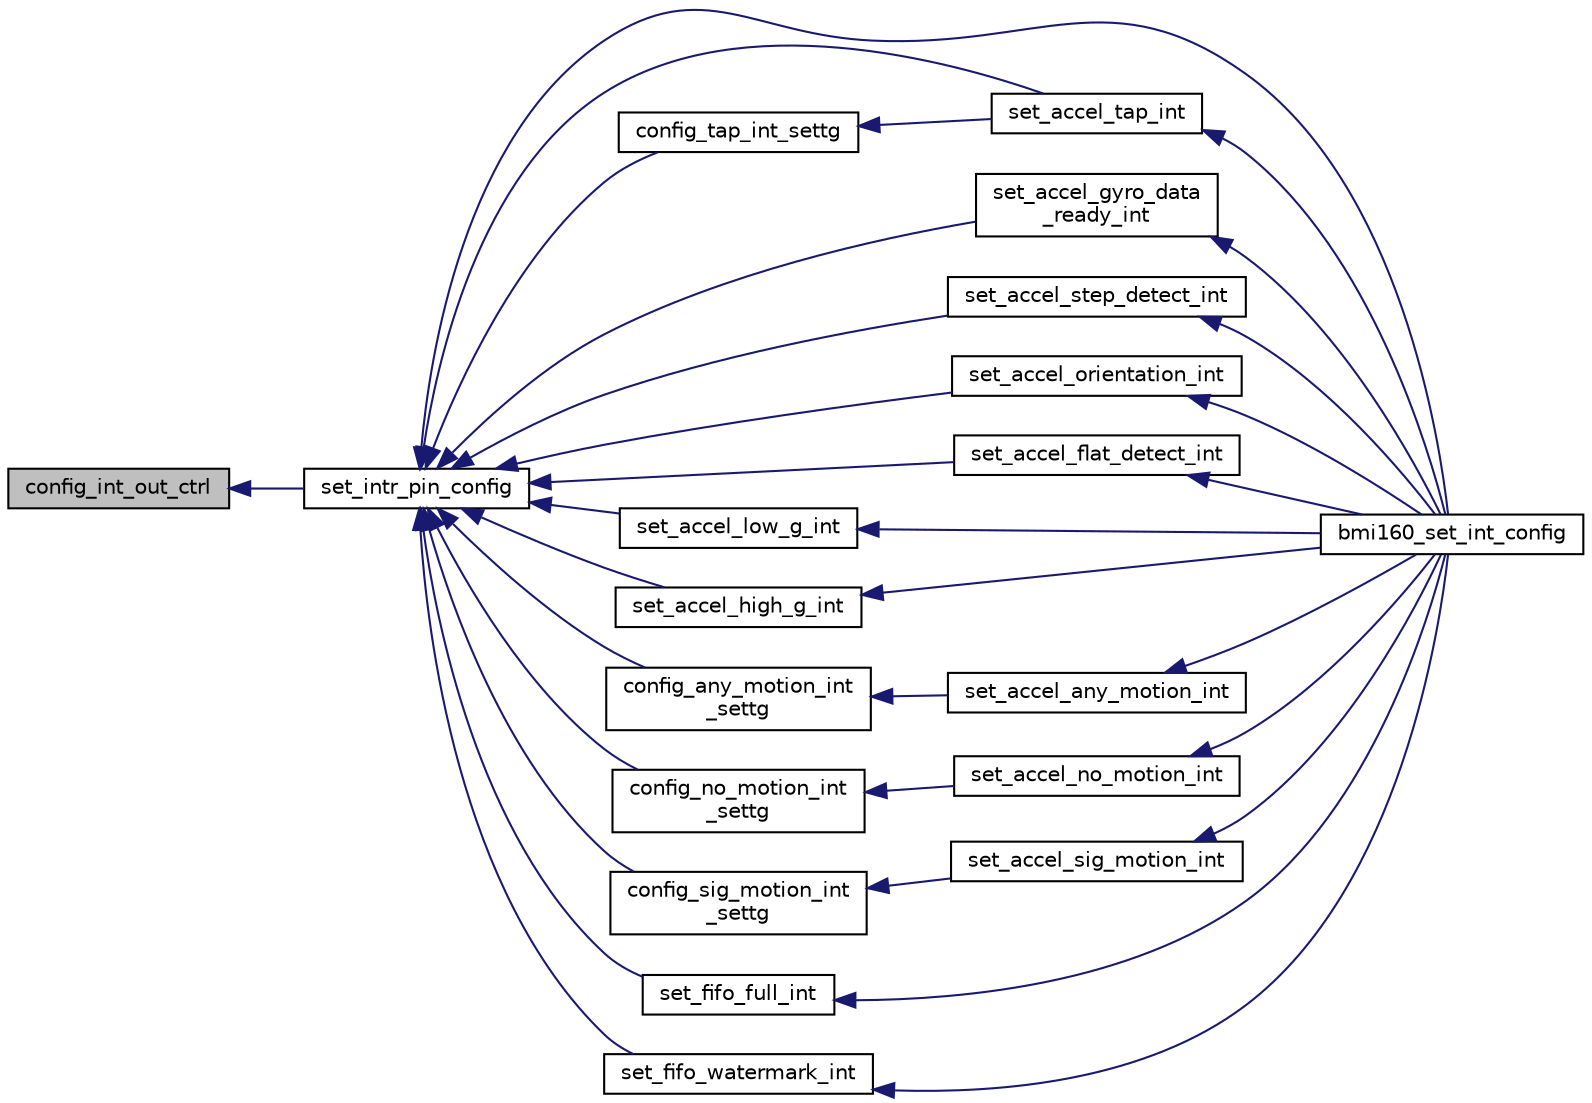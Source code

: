 digraph "config_int_out_ctrl"
{
  edge [fontname="Helvetica",fontsize="10",labelfontname="Helvetica",labelfontsize="10"];
  node [fontname="Helvetica",fontsize="10",shape=record];
  rankdir="LR";
  Node1 [label="config_int_out_ctrl",height=0.2,width=0.4,color="black", fillcolor="grey75", style="filled", fontcolor="black"];
  Node1 -> Node2 [dir="back",color="midnightblue",fontsize="10",style="solid",fontname="Helvetica"];
  Node2 [label="set_intr_pin_config",height=0.2,width=0.4,color="black", fillcolor="white", style="filled",URL="$bmi160_8c.html#ac8c8fb9cab8826a3dd5da5f1caff0be6",tooltip="This API configures the pins to fire the interrupt signal when it occurs. "];
  Node2 -> Node3 [dir="back",color="midnightblue",fontsize="10",style="solid",fontname="Helvetica"];
  Node3 [label="bmi160_set_int_config",height=0.2,width=0.4,color="black", fillcolor="white", style="filled",URL="$bmi160_8h.html#a62ebd142768bea09f93ab63786dc3cca",tooltip="This API configures the necessary interrupt based on the user settings in the bmi160_int_settg struct..."];
  Node2 -> Node4 [dir="back",color="midnightblue",fontsize="10",style="solid",fontname="Helvetica"];
  Node4 [label="set_accel_tap_int",height=0.2,width=0.4,color="black", fillcolor="white", style="filled",URL="$bmi160_8c.html#a105ca9bc6765fbffd4d2c60d086d375a",tooltip="This API sets tap interrupts.Interrupt is fired when tap movements happen. "];
  Node4 -> Node3 [dir="back",color="midnightblue",fontsize="10",style="solid",fontname="Helvetica"];
  Node2 -> Node5 [dir="back",color="midnightblue",fontsize="10",style="solid",fontname="Helvetica"];
  Node5 [label="set_accel_gyro_data\l_ready_int",height=0.2,width=0.4,color="black", fillcolor="white", style="filled",URL="$bmi160_8c.html#aee4499d305c7b332e8952621fc6eb02b",tooltip="This API sets the data ready interrupt for both accel and gyro. This interrupt occurs when new accel ..."];
  Node5 -> Node3 [dir="back",color="midnightblue",fontsize="10",style="solid",fontname="Helvetica"];
  Node2 -> Node6 [dir="back",color="midnightblue",fontsize="10",style="solid",fontname="Helvetica"];
  Node6 [label="set_accel_step_detect_int",height=0.2,width=0.4,color="black", fillcolor="white", style="filled",URL="$bmi160_8c.html#ad70dee7d49c9b9c36261505cbd944a67",tooltip="This API sets the step detection interrupt.This interrupt occurs when the single step causes accel va..."];
  Node6 -> Node3 [dir="back",color="midnightblue",fontsize="10",style="solid",fontname="Helvetica"];
  Node2 -> Node7 [dir="back",color="midnightblue",fontsize="10",style="solid",fontname="Helvetica"];
  Node7 [label="set_accel_orientation_int",height=0.2,width=0.4,color="black", fillcolor="white", style="filled",URL="$bmi160_8c.html#a92083d81c82d0fbeb24a80474bd42ddb",tooltip="This API sets the orientation interrupt of the sensor.This interrupt occurs when there is orientation..."];
  Node7 -> Node3 [dir="back",color="midnightblue",fontsize="10",style="solid",fontname="Helvetica"];
  Node2 -> Node8 [dir="back",color="midnightblue",fontsize="10",style="solid",fontname="Helvetica"];
  Node8 [label="set_accel_flat_detect_int",height=0.2,width=0.4,color="black", fillcolor="white", style="filled",URL="$bmi160_8c.html#a08101eee1d12bf8d9eab1fb674b2fd99",tooltip="This API sets the flat interrupt of the sensor.This interrupt occurs in case of flat orientation..."];
  Node8 -> Node3 [dir="back",color="midnightblue",fontsize="10",style="solid",fontname="Helvetica"];
  Node2 -> Node9 [dir="back",color="midnightblue",fontsize="10",style="solid",fontname="Helvetica"];
  Node9 [label="set_accel_low_g_int",height=0.2,width=0.4,color="black", fillcolor="white", style="filled",URL="$bmi160_8c.html#a7b3427b603eabe1248b3330afdfa8677",tooltip="This API sets the low-g interrupt of the sensor.This interrupt occurs during free-fall. "];
  Node9 -> Node3 [dir="back",color="midnightblue",fontsize="10",style="solid",fontname="Helvetica"];
  Node2 -> Node10 [dir="back",color="midnightblue",fontsize="10",style="solid",fontname="Helvetica"];
  Node10 [label="set_accel_high_g_int",height=0.2,width=0.4,color="black", fillcolor="white", style="filled",URL="$bmi160_8c.html#acab0b26630427f3ee6d0374404bfc280",tooltip="This API sets the high-g interrupt of the sensor.The interrupt occurs if the absolute value of accele..."];
  Node10 -> Node3 [dir="back",color="midnightblue",fontsize="10",style="solid",fontname="Helvetica"];
  Node2 -> Node11 [dir="back",color="midnightblue",fontsize="10",style="solid",fontname="Helvetica"];
  Node11 [label="config_any_motion_int\l_settg",height=0.2,width=0.4,color="black", fillcolor="white", style="filled",URL="$bmi160_8c.html#a1033718a3595b55f682916d0058172fb",tooltip="This API configure necessary setting of any-motion interrupt. "];
  Node11 -> Node12 [dir="back",color="midnightblue",fontsize="10",style="solid",fontname="Helvetica"];
  Node12 [label="set_accel_any_motion_int",height=0.2,width=0.4,color="black", fillcolor="white", style="filled",URL="$bmi160_8c.html#ad7da9617be15890e9deb9895241782e3",tooltip="This API sets the any-motion interrupt of the sensor. This interrupt occurs when accel values exceeds..."];
  Node12 -> Node3 [dir="back",color="midnightblue",fontsize="10",style="solid",fontname="Helvetica"];
  Node2 -> Node13 [dir="back",color="midnightblue",fontsize="10",style="solid",fontname="Helvetica"];
  Node13 [label="config_no_motion_int\l_settg",height=0.2,width=0.4,color="black", fillcolor="white", style="filled",URL="$bmi160_8c.html#a0dbb00706ea1bbdbdd8c24545fabd648",tooltip="This API configure the interrupt PIN setting for no motion/slow motion interrupt. ..."];
  Node13 -> Node14 [dir="back",color="midnightblue",fontsize="10",style="solid",fontname="Helvetica"];
  Node14 [label="set_accel_no_motion_int",height=0.2,width=0.4,color="black", fillcolor="white", style="filled",URL="$bmi160_8c.html#ae276c8f2eb45b1088d65e92533ef8de1",tooltip="This API sets the no motion/slow motion interrupt of the sensor. Slow motion is similar to any motion..."];
  Node14 -> Node3 [dir="back",color="midnightblue",fontsize="10",style="solid",fontname="Helvetica"];
  Node2 -> Node15 [dir="back",color="midnightblue",fontsize="10",style="solid",fontname="Helvetica"];
  Node15 [label="config_sig_motion_int\l_settg",height=0.2,width=0.4,color="black", fillcolor="white", style="filled",URL="$bmi160_8c.html#a09e53f1ce6505ad749fcf93d339113fd",tooltip="This API configure the interrupt PIN setting for significant motion interrupt. "];
  Node15 -> Node16 [dir="back",color="midnightblue",fontsize="10",style="solid",fontname="Helvetica"];
  Node16 [label="set_accel_sig_motion_int",height=0.2,width=0.4,color="black", fillcolor="white", style="filled",URL="$bmi160_8c.html#a8a544220e2835a299e6d814f618c5127",tooltip="This API sets the significant motion interrupt of the sensor.This interrupt occurs when there is chan..."];
  Node16 -> Node3 [dir="back",color="midnightblue",fontsize="10",style="solid",fontname="Helvetica"];
  Node2 -> Node17 [dir="back",color="midnightblue",fontsize="10",style="solid",fontname="Helvetica"];
  Node17 [label="config_tap_int_settg",height=0.2,width=0.4,color="black", fillcolor="white", style="filled",URL="$bmi160_8c.html#a82f508e5883ca380ed6386cde67e230c",tooltip="This API configure the interrupt PIN setting for tap interrupt. "];
  Node17 -> Node4 [dir="back",color="midnightblue",fontsize="10",style="solid",fontname="Helvetica"];
  Node2 -> Node18 [dir="back",color="midnightblue",fontsize="10",style="solid",fontname="Helvetica"];
  Node18 [label="set_fifo_full_int",height=0.2,width=0.4,color="black", fillcolor="white", style="filled",URL="$bmi160_8c.html#aa16181d956a64276583c952a3a0875c8",tooltip="This API sets FIFO full interrupt of the sensor.This interrupt occurs when the FIFO is full and the n..."];
  Node18 -> Node3 [dir="back",color="midnightblue",fontsize="10",style="solid",fontname="Helvetica"];
  Node2 -> Node19 [dir="back",color="midnightblue",fontsize="10",style="solid",fontname="Helvetica"];
  Node19 [label="set_fifo_watermark_int",height=0.2,width=0.4,color="black", fillcolor="white", style="filled",URL="$bmi160_8c.html#ad4c08666fdb49c6e4027b1b4d2c27805",tooltip="This API sets FIFO watermark interrupt of the sensor.The FIFO watermark interrupt is fired..."];
  Node19 -> Node3 [dir="back",color="midnightblue",fontsize="10",style="solid",fontname="Helvetica"];
}
